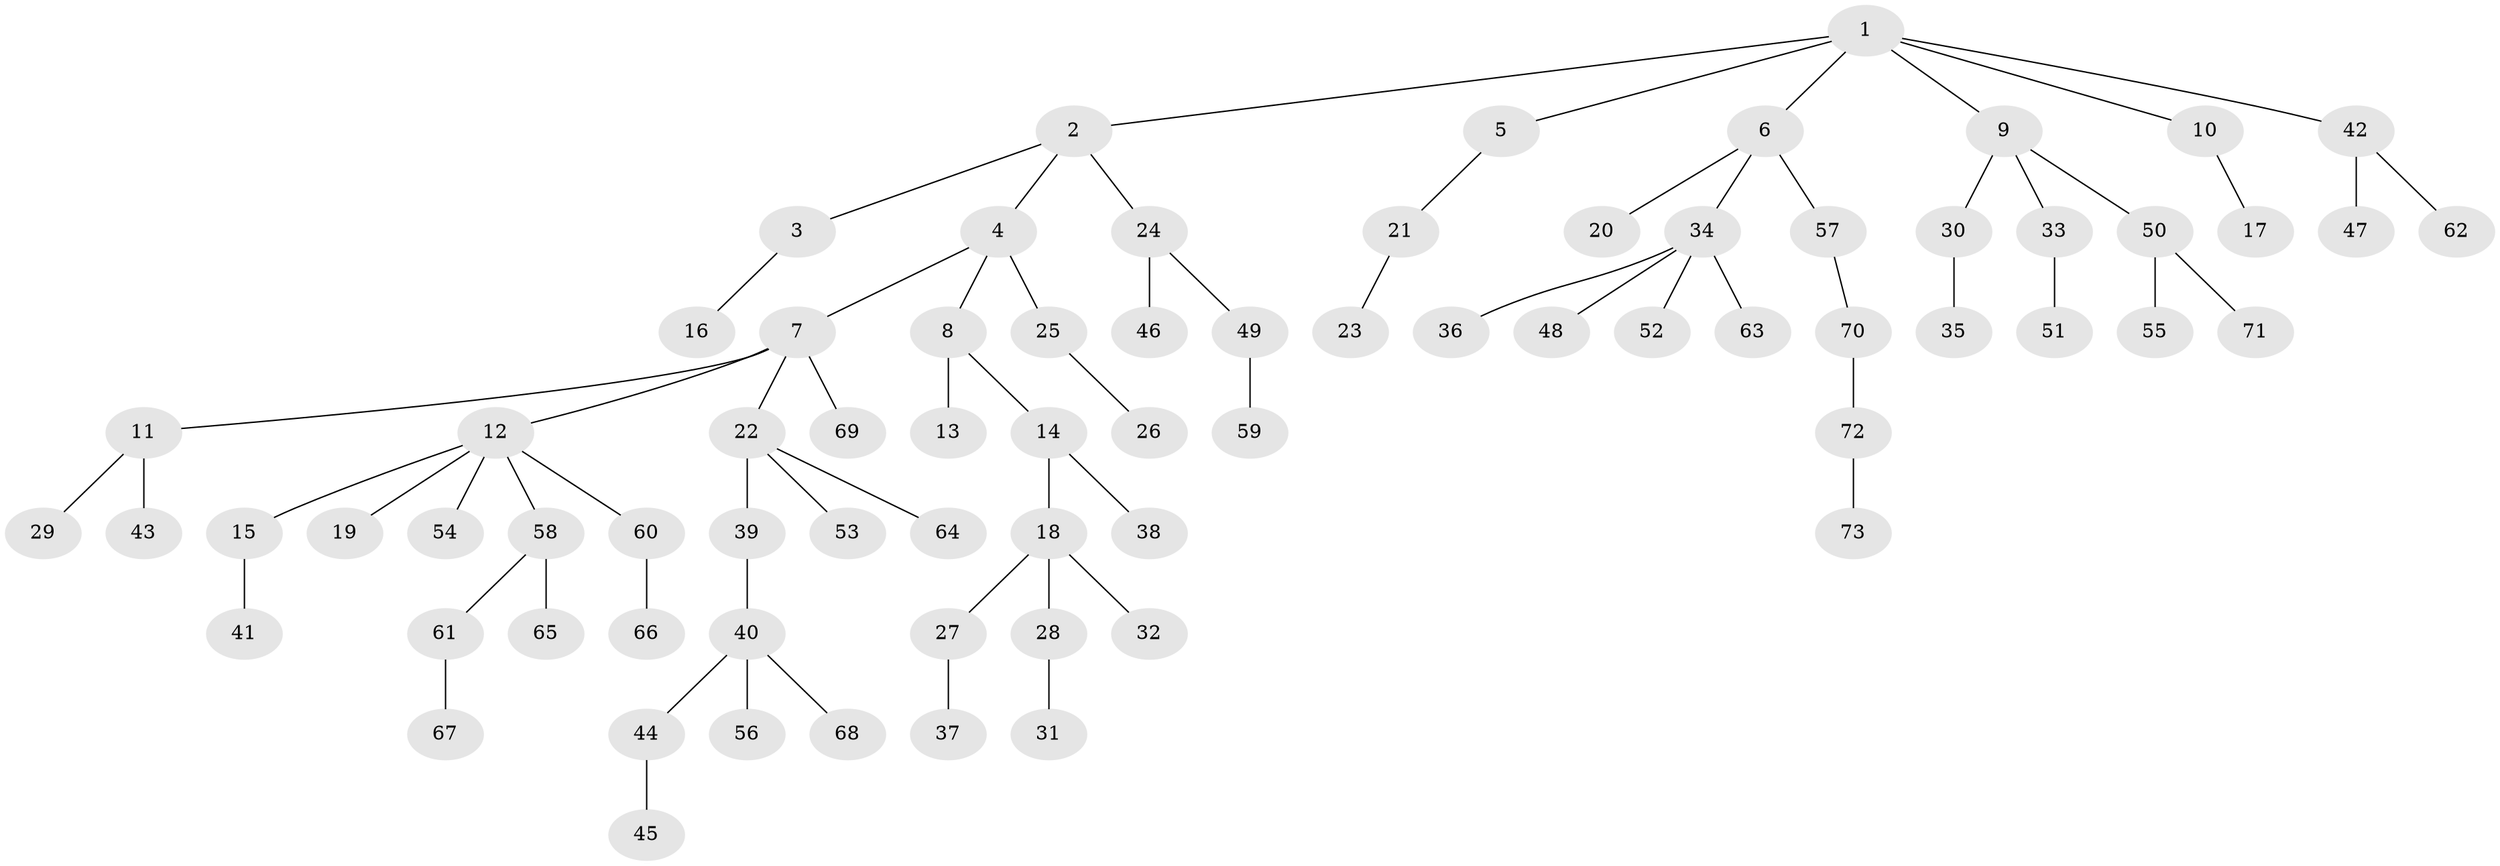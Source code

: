 // Generated by graph-tools (version 1.1) at 2025/50/03/09/25 03:50:21]
// undirected, 73 vertices, 72 edges
graph export_dot {
graph [start="1"]
  node [color=gray90,style=filled];
  1;
  2;
  3;
  4;
  5;
  6;
  7;
  8;
  9;
  10;
  11;
  12;
  13;
  14;
  15;
  16;
  17;
  18;
  19;
  20;
  21;
  22;
  23;
  24;
  25;
  26;
  27;
  28;
  29;
  30;
  31;
  32;
  33;
  34;
  35;
  36;
  37;
  38;
  39;
  40;
  41;
  42;
  43;
  44;
  45;
  46;
  47;
  48;
  49;
  50;
  51;
  52;
  53;
  54;
  55;
  56;
  57;
  58;
  59;
  60;
  61;
  62;
  63;
  64;
  65;
  66;
  67;
  68;
  69;
  70;
  71;
  72;
  73;
  1 -- 2;
  1 -- 5;
  1 -- 6;
  1 -- 9;
  1 -- 10;
  1 -- 42;
  2 -- 3;
  2 -- 4;
  2 -- 24;
  3 -- 16;
  4 -- 7;
  4 -- 8;
  4 -- 25;
  5 -- 21;
  6 -- 20;
  6 -- 34;
  6 -- 57;
  7 -- 11;
  7 -- 12;
  7 -- 22;
  7 -- 69;
  8 -- 13;
  8 -- 14;
  9 -- 30;
  9 -- 33;
  9 -- 50;
  10 -- 17;
  11 -- 29;
  11 -- 43;
  12 -- 15;
  12 -- 19;
  12 -- 54;
  12 -- 58;
  12 -- 60;
  14 -- 18;
  14 -- 38;
  15 -- 41;
  18 -- 27;
  18 -- 28;
  18 -- 32;
  21 -- 23;
  22 -- 39;
  22 -- 53;
  22 -- 64;
  24 -- 46;
  24 -- 49;
  25 -- 26;
  27 -- 37;
  28 -- 31;
  30 -- 35;
  33 -- 51;
  34 -- 36;
  34 -- 48;
  34 -- 52;
  34 -- 63;
  39 -- 40;
  40 -- 44;
  40 -- 56;
  40 -- 68;
  42 -- 47;
  42 -- 62;
  44 -- 45;
  49 -- 59;
  50 -- 55;
  50 -- 71;
  57 -- 70;
  58 -- 61;
  58 -- 65;
  60 -- 66;
  61 -- 67;
  70 -- 72;
  72 -- 73;
}
